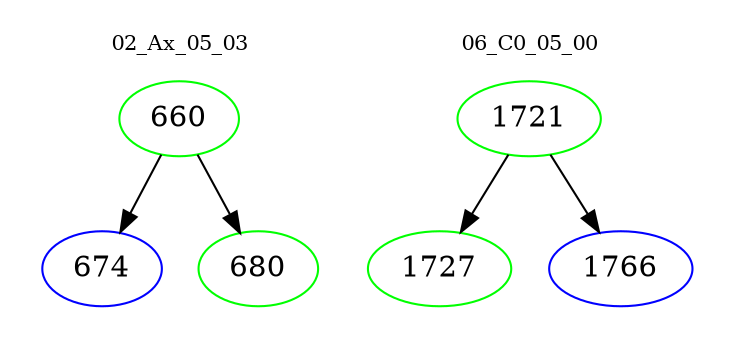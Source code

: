 digraph{
subgraph cluster_0 {
color = white
label = "02_Ax_05_03";
fontsize=10;
T0_660 [label="660", color="green"]
T0_660 -> T0_674 [color="black"]
T0_674 [label="674", color="blue"]
T0_660 -> T0_680 [color="black"]
T0_680 [label="680", color="green"]
}
subgraph cluster_1 {
color = white
label = "06_C0_05_00";
fontsize=10;
T1_1721 [label="1721", color="green"]
T1_1721 -> T1_1727 [color="black"]
T1_1727 [label="1727", color="green"]
T1_1721 -> T1_1766 [color="black"]
T1_1766 [label="1766", color="blue"]
}
}
